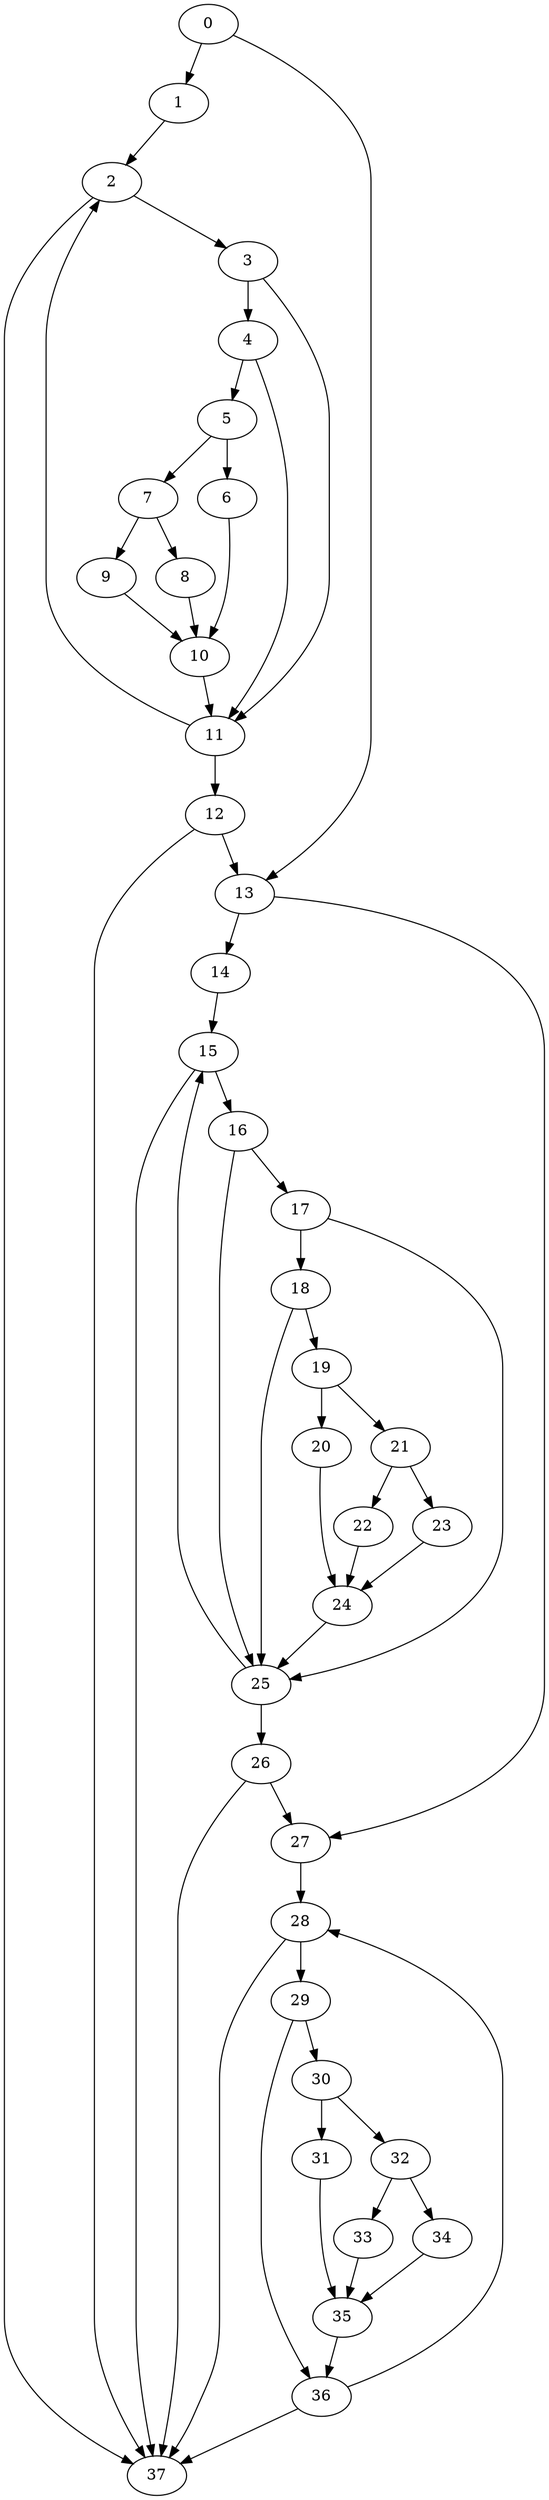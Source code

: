 digraph {
	0
	1
	2
	3
	4
	5
	6
	7
	8
	9
	10
	11
	12
	13
	14
	15
	16
	17
	18
	19
	20
	21
	22
	23
	24
	25
	26
	27
	28
	29
	30
	31
	32
	33
	34
	35
	36
	37
	26 -> 27
	13 -> 27
	30 -> 32
	1 -> 2
	11 -> 2
	5 -> 6
	11 -> 12
	22 -> 24
	23 -> 24
	20 -> 24
	7 -> 8
	25 -> 26
	28 -> 29
	32 -> 33
	2 -> 3
	3 -> 4
	16 -> 17
	6 -> 10
	8 -> 10
	9 -> 10
	3 -> 11
	4 -> 11
	10 -> 11
	15 -> 16
	19 -> 20
	17 -> 25
	18 -> 25
	24 -> 25
	16 -> 25
	0 -> 1
	4 -> 5
	29 -> 30
	30 -> 31
	29 -> 36
	35 -> 36
	26 -> 37
	28 -> 37
	36 -> 37
	2 -> 37
	12 -> 37
	15 -> 37
	21 -> 23
	27 -> 28
	36 -> 28
	7 -> 9
	12 -> 13
	0 -> 13
	14 -> 15
	25 -> 15
	17 -> 18
	18 -> 19
	21 -> 22
	32 -> 34
	5 -> 7
	13 -> 14
	19 -> 21
	31 -> 35
	33 -> 35
	34 -> 35
}

